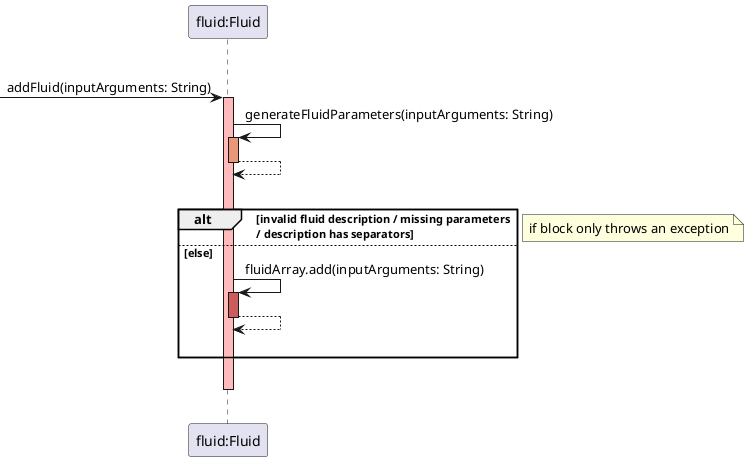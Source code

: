 @startuml
'https://plantuml.com/sequence-diagram
|||
participant "fluid:Fluid"

->"fluid:Fluid" : addFluid(inputArguments: String)
activate "fluid:Fluid" #FFBBBB

"fluid:Fluid"->"fluid:Fluid" : generateFluidParameters(inputArguments: String)
activate "fluid:Fluid" #DarkSalmon
return
|||
alt invalid fluid description / missing parameters \n/ description has separators
else else
"fluid:Fluid"->"fluid:Fluid" : fluidArray.add(inputArguments: String)
activate "fluid:Fluid" #IndianRed
return
|||
    end
    note left : if block only throws an exception
    |||
    deactivate "fluid:Fluid"
    |||
@enduml